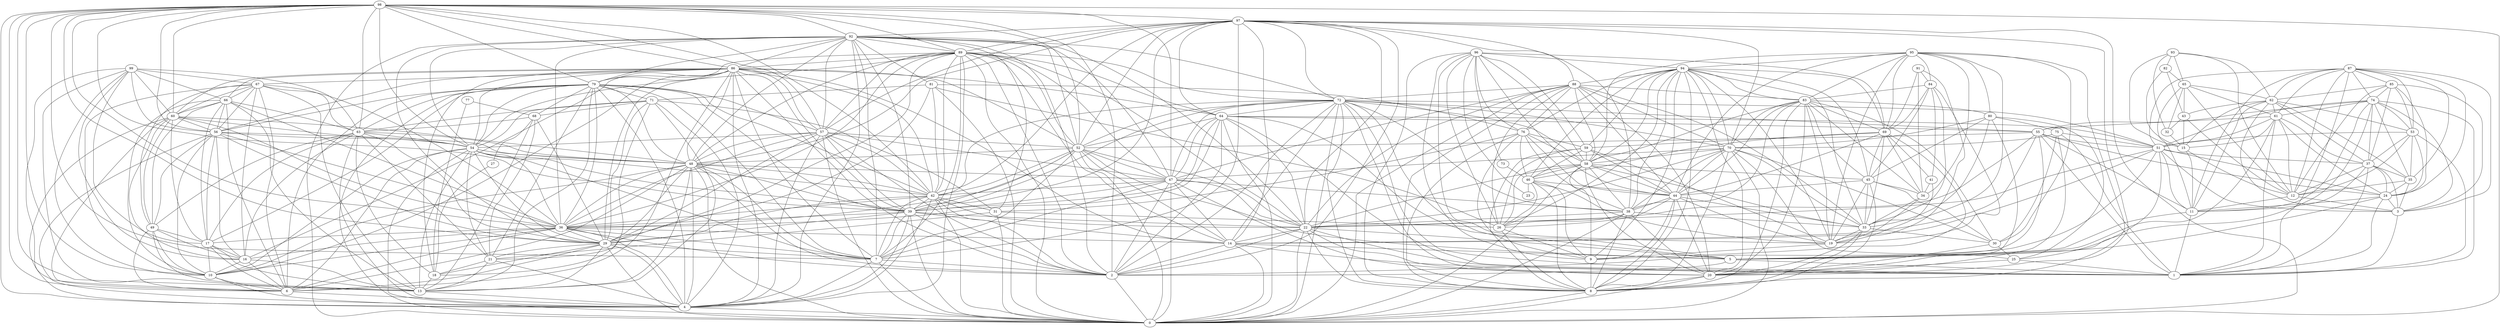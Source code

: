 digraph "sensornet-topology" {
label = "";
rankdir="BT";"0"->"2" [arrowhead = "both"] 
"0"->"4" [arrowhead = "both"] 
"0"->"7" [arrowhead = "both"] 
"0"->"8" [arrowhead = "both"] 
"0"->"14" [arrowhead = "both"] 
"0"->"20" [arrowhead = "both"] 
"0"->"22" [arrowhead = "both"] 
"0"->"29" [arrowhead = "both"] 
"0"->"31" [arrowhead = "both"] 
"0"->"38" [arrowhead = "both"] 
"0"->"39" [arrowhead = "both"] 
"0"->"42" [arrowhead = "both"] 
"0"->"47" [arrowhead = "both"] 
"0"->"48" [arrowhead = "both"] 
"0"->"52" [arrowhead = "both"] 
"0"->"54" [arrowhead = "both"] 
"0"->"57" [arrowhead = "both"] 
"0"->"58" [arrowhead = "both"] 
"0"->"64" [arrowhead = "both"] 
"0"->"70" [arrowhead = "both"] 
"0"->"72" [arrowhead = "both"] 
"0"->"79" [arrowhead = "both"] 
"0"->"81" [arrowhead = "both"] 
"0"->"88" [arrowhead = "both"] 
"0"->"89" [arrowhead = "both"] 
"0"->"92" [arrowhead = "both"] 
"0"->"97" [arrowhead = "both"] 
"0"->"98" [arrowhead = "both"] 
"1"->"3" [arrowhead = "both"] 
"1"->"5" [arrowhead = "both"] 
"1"->"11" [arrowhead = "both"] 
"1"->"14" [arrowhead = "both"] 
"1"->"22" [arrowhead = "both"] 
"1"->"24" [arrowhead = "both"] 
"1"->"25" [arrowhead = "both"] 
"1"->"37" [arrowhead = "both"] 
"1"->"53" [arrowhead = "both"] 
"1"->"55" [arrowhead = "both"] 
"1"->"61" [arrowhead = "both"] 
"1"->"64" [arrowhead = "both"] 
"1"->"72" [arrowhead = "both"] 
"1"->"74" [arrowhead = "both"] 
"1"->"75" [arrowhead = "both"] 
"1"->"87" [arrowhead = "both"] 
"2"->"5" [arrowhead = "both"] 
"2"->"7" [arrowhead = "both"] 
"2"->"14" [arrowhead = "both"] 
"2"->"22" [arrowhead = "both"] 
"2"->"36" [arrowhead = "both"] 
"2"->"39" [arrowhead = "both"] 
"2"->"42" [arrowhead = "both"] 
"2"->"47" [arrowhead = "both"] 
"2"->"48" [arrowhead = "both"] 
"2"->"55" [arrowhead = "both"] 
"2"->"57" [arrowhead = "both"] 
"2"->"64" [arrowhead = "both"] 
"2"->"72" [arrowhead = "both"] 
"2"->"86" [arrowhead = "both"] 
"2"->"89" [arrowhead = "both"] 
"2"->"92" [arrowhead = "both"] 
"2"->"97" [arrowhead = "both"] 
"2"->"98" [arrowhead = "both"] 
"3"->"12" [arrowhead = "both"] 
"3"->"24" [arrowhead = "both"] 
"3"->"35" [arrowhead = "both"] 
"3"->"37" [arrowhead = "both"] 
"3"->"51" [arrowhead = "both"] 
"3"->"62" [arrowhead = "both"] 
"3"->"74" [arrowhead = "both"] 
"3"->"85" [arrowhead = "both"] 
"3"->"87" [arrowhead = "both"] 
"4"->"6" [arrowhead = "both"] 
"4"->"7" [arrowhead = "both"] 
"4"->"10" [arrowhead = "both"] 
"4"->"13" [arrowhead = "both"] 
"4"->"21" [arrowhead = "both"] 
"4"->"29" [arrowhead = "both"] 
"4"->"36" [arrowhead = "both"] 
"4"->"39" [arrowhead = "both"] 
"4"->"42" [arrowhead = "both"] 
"4"->"48" [arrowhead = "both"] 
"4"->"56" [arrowhead = "both"] 
"4"->"57" [arrowhead = "both"] 
"4"->"60" [arrowhead = "both"] 
"4"->"63" [arrowhead = "both"] 
"4"->"71" [arrowhead = "both"] 
"4"->"79" [arrowhead = "both"] 
"4"->"86" [arrowhead = "both"] 
"4"->"89" [arrowhead = "both"] 
"4"->"92" [arrowhead = "both"] 
"4"->"98" [arrowhead = "both"] 
"5"->"11" [arrowhead = "both"] 
"5"->"14" [arrowhead = "both"] 
"5"->"22" [arrowhead = "both"] 
"5"->"24" [arrowhead = "both"] 
"5"->"51" [arrowhead = "both"] 
"5"->"52" [arrowhead = "both"] 
"5"->"61" [arrowhead = "both"] 
"5"->"64" [arrowhead = "both"] 
"5"->"72" [arrowhead = "both"] 
"5"->"74" [arrowhead = "both"] 
"6"->"10" [arrowhead = "both"] 
"6"->"16" [arrowhead = "both"] 
"6"->"17" [arrowhead = "both"] 
"6"->"29" [arrowhead = "both"] 
"6"->"36" [arrowhead = "both"] 
"6"->"48" [arrowhead = "both"] 
"6"->"49" [arrowhead = "both"] 
"6"->"54" [arrowhead = "both"] 
"6"->"60" [arrowhead = "both"] 
"6"->"66" [arrowhead = "both"] 
"6"->"67" [arrowhead = "both"] 
"6"->"79" [arrowhead = "both"] 
"6"->"86" [arrowhead = "both"] 
"6"->"98" [arrowhead = "both"] 
"6"->"99" [arrowhead = "both"] 
"7"->"29" [arrowhead = "both"] 
"7"->"36" [arrowhead = "both"] 
"7"->"39" [arrowhead = "both"] 
"7"->"42" [arrowhead = "both"] 
"7"->"47" [arrowhead = "both"] 
"7"->"48" [arrowhead = "both"] 
"7"->"52" [arrowhead = "both"] 
"7"->"54" [arrowhead = "both"] 
"7"->"79" [arrowhead = "both"] 
"7"->"86" [arrowhead = "both"] 
"7"->"89" [arrowhead = "both"] 
"7"->"92" [arrowhead = "both"] 
"7"->"97" [arrowhead = "both"] 
"7"->"98" [arrowhead = "both"] 
"8"->"9" [arrowhead = "both"] 
"8"->"20" [arrowhead = "both"] 
"8"->"22" [arrowhead = "both"] 
"8"->"26" [arrowhead = "both"] 
"8"->"33" [arrowhead = "both"] 
"8"->"38" [arrowhead = "both"] 
"8"->"44" [arrowhead = "both"] 
"8"->"45" [arrowhead = "both"] 
"8"->"46" [arrowhead = "both"] 
"8"->"59" [arrowhead = "both"] 
"8"->"70" [arrowhead = "both"] 
"8"->"72" [arrowhead = "both"] 
"8"->"76" [arrowhead = "both"] 
"8"->"83" [arrowhead = "both"] 
"8"->"88" [arrowhead = "both"] 
"8"->"94" [arrowhead = "both"] 
"8"->"95" [arrowhead = "both"] 
"8"->"96" [arrowhead = "both"] 
"9"->"19" [arrowhead = "both"] 
"9"->"26" [arrowhead = "both"] 
"9"->"44" [arrowhead = "both"] 
"9"->"46" [arrowhead = "both"] 
"9"->"58" [arrowhead = "both"] 
"9"->"69" [arrowhead = "both"] 
"9"->"76" [arrowhead = "both"] 
"9"->"94" [arrowhead = "both"] 
"9"->"96" [arrowhead = "both"] 
"10"->"16" [arrowhead = "both"] 
"10"->"17" [arrowhead = "both"] 
"10"->"36" [arrowhead = "both"] 
"10"->"48" [arrowhead = "both"] 
"10"->"49" [arrowhead = "both"] 
"10"->"54" [arrowhead = "both"] 
"10"->"56" [arrowhead = "both"] 
"10"->"66" [arrowhead = "both"] 
"10"->"67" [arrowhead = "both"] 
"10"->"86" [arrowhead = "both"] 
"10"->"98" [arrowhead = "both"] 
"10"->"99" [arrowhead = "both"] 
"11"->"12" [arrowhead = "both"] 
"11"->"15" [arrowhead = "both"] 
"11"->"24" [arrowhead = "both"] 
"11"->"37" [arrowhead = "both"] 
"11"->"51" [arrowhead = "both"] 
"11"->"55" [arrowhead = "both"] 
"11"->"62" [arrowhead = "both"] 
"11"->"65" [arrowhead = "both"] 
"11"->"74" [arrowhead = "both"] 
"11"->"87" [arrowhead = "both"] 
"12"->"15" [arrowhead = "both"] 
"12"->"35" [arrowhead = "both"] 
"12"->"37" [arrowhead = "both"] 
"12"->"43" [arrowhead = "both"] 
"12"->"53" [arrowhead = "both"] 
"12"->"61" [arrowhead = "both"] 
"12"->"65" [arrowhead = "both"] 
"12"->"85" [arrowhead = "both"] 
"12"->"87" [arrowhead = "both"] 
"12"->"93" [arrowhead = "both"] 
"13"->"16" [arrowhead = "both"] 
"13"->"17" [arrowhead = "both"] 
"13"->"18" [arrowhead = "both"] 
"13"->"21" [arrowhead = "both"] 
"13"->"29" [arrowhead = "both"] 
"13"->"48" [arrowhead = "both"] 
"13"->"49" [arrowhead = "both"] 
"13"->"54" [arrowhead = "both"] 
"13"->"66" [arrowhead = "both"] 
"13"->"67" [arrowhead = "both"] 
"13"->"68" [arrowhead = "both"] 
"13"->"71" [arrowhead = "both"] 
"13"->"79" [arrowhead = "both"] 
"13"->"98" [arrowhead = "both"] 
"13"->"99" [arrowhead = "both"] 
"14"->"22" [arrowhead = "both"] 
"14"->"36" [arrowhead = "both"] 
"14"->"39" [arrowhead = "both"] 
"14"->"47" [arrowhead = "both"] 
"14"->"51" [arrowhead = "both"] 
"14"->"52" [arrowhead = "both"] 
"14"->"55" [arrowhead = "both"] 
"14"->"72" [arrowhead = "both"] 
"14"->"86" [arrowhead = "both"] 
"14"->"89" [arrowhead = "both"] 
"14"->"97" [arrowhead = "both"] 
"15"->"32" [arrowhead = "both"] 
"15"->"43" [arrowhead = "both"] 
"15"->"61" [arrowhead = "both"] 
"15"->"62" [arrowhead = "both"] 
"15"->"82" [arrowhead = "both"] 
"15"->"93" [arrowhead = "both"] 
"16"->"17" [arrowhead = "both"] 
"16"->"36" [arrowhead = "both"] 
"16"->"49" [arrowhead = "both"] 
"16"->"56" [arrowhead = "both"] 
"16"->"60" [arrowhead = "both"] 
"16"->"63" [arrowhead = "both"] 
"16"->"67" [arrowhead = "both"] 
"16"->"86" [arrowhead = "both"] 
"16"->"99" [arrowhead = "both"] 
"17"->"36" [arrowhead = "both"] 
"17"->"49" [arrowhead = "both"] 
"17"->"56" [arrowhead = "both"] 
"17"->"60" [arrowhead = "both"] 
"17"->"63" [arrowhead = "both"] 
"17"->"66" [arrowhead = "both"] 
"17"->"86" [arrowhead = "both"] 
"17"->"99" [arrowhead = "both"] 
"18"->"21" [arrowhead = "both"] 
"18"->"27" [arrowhead = "both"] 
"18"->"29" [arrowhead = "both"] 
"18"->"63" [arrowhead = "both"] 
"18"->"71" [arrowhead = "both"] 
"18"->"77" [arrowhead = "both"] 
"18"->"79" [arrowhead = "both"] 
"19"->"33" [arrowhead = "both"] 
"19"->"34" [arrowhead = "both"] 
"19"->"41" [arrowhead = "both"] 
"19"->"44" [arrowhead = "both"] 
"19"->"45" [arrowhead = "both"] 
"19"->"46" [arrowhead = "both"] 
"19"->"59" [arrowhead = "both"] 
"19"->"83" [arrowhead = "both"] 
"19"->"84" [arrowhead = "both"] 
"19"->"91" [arrowhead = "both"] 
"19"->"94" [arrowhead = "both"] 
"19"->"95" [arrowhead = "both"] 
"19"->"96" [arrowhead = "both"] 
"20"->"22" [arrowhead = "both"] 
"20"->"25" [arrowhead = "both"] 
"20"->"30" [arrowhead = "both"] 
"20"->"33" [arrowhead = "both"] 
"20"->"38" [arrowhead = "both"] 
"20"->"44" [arrowhead = "both"] 
"20"->"47" [arrowhead = "both"] 
"20"->"58" [arrowhead = "both"] 
"20"->"72" [arrowhead = "both"] 
"20"->"75" [arrowhead = "both"] 
"20"->"80" [arrowhead = "both"] 
"20"->"83" [arrowhead = "both"] 
"20"->"88" [arrowhead = "both"] 
"20"->"94" [arrowhead = "both"] 
"20"->"97" [arrowhead = "both"] 
"21"->"29" [arrowhead = "both"] 
"21"->"31" [arrowhead = "both"] 
"21"->"54" [arrowhead = "both"] 
"21"->"63" [arrowhead = "both"] 
"21"->"68" [arrowhead = "both"] 
"21"->"79" [arrowhead = "both"] 
"21"->"81" [arrowhead = "both"] 
"22"->"38" [arrowhead = "both"] 
"22"->"39" [arrowhead = "both"] 
"22"->"42" [arrowhead = "both"] 
"22"->"47" [arrowhead = "both"] 
"22"->"51" [arrowhead = "both"] 
"22"->"52" [arrowhead = "both"] 
"22"->"55" [arrowhead = "both"] 
"22"->"58" [arrowhead = "both"] 
"22"->"64" [arrowhead = "both"] 
"22"->"70" [arrowhead = "both"] 
"22"->"88" [arrowhead = "both"] 
"22"->"89" [arrowhead = "both"] 
"22"->"92" [arrowhead = "both"] 
"22"->"97" [arrowhead = "both"] 
"23"->"46" [arrowhead = "both"] 
"23"->"96" [arrowhead = "both"] 
"24"->"35" [arrowhead = "both"] 
"24"->"37" [arrowhead = "both"] 
"24"->"51" [arrowhead = "both"] 
"24"->"53" [arrowhead = "both"] 
"24"->"55" [arrowhead = "both"] 
"24"->"61" [arrowhead = "both"] 
"24"->"85" [arrowhead = "both"] 
"24"->"87" [arrowhead = "both"] 
"25"->"30" [arrowhead = "both"] 
"25"->"51" [arrowhead = "both"] 
"25"->"70" [arrowhead = "both"] 
"25"->"80" [arrowhead = "both"] 
"26"->"31" [arrowhead = "both"] 
"26"->"38" [arrowhead = "both"] 
"26"->"44" [arrowhead = "both"] 
"26"->"46" [arrowhead = "both"] 
"26"->"58" [arrowhead = "both"] 
"26"->"59" [arrowhead = "both"] 
"26"->"81" [arrowhead = "both"] 
"26"->"88" [arrowhead = "both"] 
"26"->"94" [arrowhead = "both"] 
"26"->"96" [arrowhead = "both"] 
"27"->"68" [arrowhead = "both"] 
"29"->"36" [arrowhead = "both"] 
"29"->"39" [arrowhead = "both"] 
"29"->"42" [arrowhead = "both"] 
"29"->"48" [arrowhead = "both"] 
"29"->"54" [arrowhead = "both"] 
"29"->"56" [arrowhead = "both"] 
"29"->"57" [arrowhead = "both"] 
"29"->"63" [arrowhead = "both"] 
"29"->"68" [arrowhead = "both"] 
"29"->"71" [arrowhead = "both"] 
"29"->"86" [arrowhead = "both"] 
"29"->"89" [arrowhead = "both"] 
"29"->"92" [arrowhead = "both"] 
"29"->"98" [arrowhead = "both"] 
"30"->"33" [arrowhead = "both"] 
"30"->"45" [arrowhead = "both"] 
"30"->"70" [arrowhead = "both"] 
"30"->"75" [arrowhead = "both"] 
"30"->"83" [arrowhead = "both"] 
"30"->"95" [arrowhead = "both"] 
"31"->"42" [arrowhead = "both"] 
"31"->"71" [arrowhead = "both"] 
"31"->"76" [arrowhead = "both"] 
"31"->"92" [arrowhead = "both"] 
"32"->"43" [arrowhead = "both"] 
"32"->"65" [arrowhead = "both"] 
"32"->"93" [arrowhead = "both"] 
"33"->"34" [arrowhead = "both"] 
"33"->"38" [arrowhead = "both"] 
"33"->"44" [arrowhead = "both"] 
"33"->"45" [arrowhead = "both"] 
"33"->"58" [arrowhead = "both"] 
"33"->"69" [arrowhead = "both"] 
"33"->"70" [arrowhead = "both"] 
"33"->"80" [arrowhead = "both"] 
"33"->"84" [arrowhead = "both"] 
"33"->"88" [arrowhead = "both"] 
"33"->"94" [arrowhead = "both"] 
"33"->"95" [arrowhead = "both"] 
"34"->"41" [arrowhead = "both"] 
"34"->"45" [arrowhead = "both"] 
"34"->"69" [arrowhead = "both"] 
"34"->"83" [arrowhead = "both"] 
"34"->"91" [arrowhead = "both"] 
"34"->"95" [arrowhead = "both"] 
"35"->"37" [arrowhead = "both"] 
"35"->"53" [arrowhead = "both"] 
"35"->"62" [arrowhead = "both"] 
"35"->"74" [arrowhead = "both"] 
"35"->"87" [arrowhead = "both"] 
"36"->"39" [arrowhead = "both"] 
"36"->"42" [arrowhead = "both"] 
"36"->"48" [arrowhead = "both"] 
"36"->"52" [arrowhead = "both"] 
"36"->"54" [arrowhead = "both"] 
"36"->"56" [arrowhead = "both"] 
"36"->"57" [arrowhead = "both"] 
"36"->"60" [arrowhead = "both"] 
"36"->"64" [arrowhead = "both"] 
"36"->"66" [arrowhead = "both"] 
"36"->"67" [arrowhead = "both"] 
"36"->"79" [arrowhead = "both"] 
"36"->"89" [arrowhead = "both"] 
"36"->"92" [arrowhead = "both"] 
"36"->"98" [arrowhead = "both"] 
"37"->"51" [arrowhead = "both"] 
"37"->"53" [arrowhead = "both"] 
"37"->"61" [arrowhead = "both"] 
"37"->"62" [arrowhead = "both"] 
"37"->"74" [arrowhead = "both"] 
"37"->"85" [arrowhead = "both"] 
"38"->"44" [arrowhead = "both"] 
"38"->"47" [arrowhead = "both"] 
"38"->"58" [arrowhead = "both"] 
"38"->"70" [arrowhead = "both"] 
"38"->"72" [arrowhead = "both"] 
"38"->"76" [arrowhead = "both"] 
"38"->"83" [arrowhead = "both"] 
"38"->"94" [arrowhead = "both"] 
"38"->"97" [arrowhead = "both"] 
"39"->"42" [arrowhead = "both"] 
"39"->"47" [arrowhead = "both"] 
"39"->"48" [arrowhead = "both"] 
"39"->"52" [arrowhead = "both"] 
"39"->"54" [arrowhead = "both"] 
"39"->"57" [arrowhead = "both"] 
"39"->"64" [arrowhead = "both"] 
"39"->"72" [arrowhead = "both"] 
"39"->"79" [arrowhead = "both"] 
"39"->"86" [arrowhead = "both"] 
"39"->"92" [arrowhead = "both"] 
"39"->"97" [arrowhead = "both"] 
"39"->"98" [arrowhead = "both"] 
"41"->"69" [arrowhead = "both"] 
"41"->"84" [arrowhead = "both"] 
"42"->"47" [arrowhead = "both"] 
"42"->"48" [arrowhead = "both"] 
"42"->"52" [arrowhead = "both"] 
"42"->"54" [arrowhead = "both"] 
"42"->"57" [arrowhead = "both"] 
"42"->"72" [arrowhead = "both"] 
"42"->"79" [arrowhead = "both"] 
"42"->"81" [arrowhead = "both"] 
"42"->"86" [arrowhead = "both"] 
"42"->"89" [arrowhead = "both"] 
"42"->"97" [arrowhead = "both"] 
"42"->"98" [arrowhead = "both"] 
"43"->"62" [arrowhead = "both"] 
"43"->"65" [arrowhead = "both"] 
"43"->"82" [arrowhead = "both"] 
"44"->"45" [arrowhead = "both"] 
"44"->"46" [arrowhead = "both"] 
"44"->"58" [arrowhead = "both"] 
"44"->"59" [arrowhead = "both"] 
"44"->"69" [arrowhead = "both"] 
"44"->"70" [arrowhead = "both"] 
"44"->"76" [arrowhead = "both"] 
"44"->"83" [arrowhead = "both"] 
"44"->"88" [arrowhead = "both"] 
"44"->"95" [arrowhead = "both"] 
"44"->"96" [arrowhead = "both"] 
"45"->"58" [arrowhead = "both"] 
"45"->"69" [arrowhead = "both"] 
"45"->"80" [arrowhead = "both"] 
"45"->"83" [arrowhead = "both"] 
"45"->"84" [arrowhead = "both"] 
"45"->"94" [arrowhead = "both"] 
"46"->"58" [arrowhead = "both"] 
"46"->"59" [arrowhead = "both"] 
"46"->"69" [arrowhead = "both"] 
"46"->"73" [arrowhead = "both"] 
"46"->"76" [arrowhead = "both"] 
"46"->"94" [arrowhead = "both"] 
"47"->"48" [arrowhead = "both"] 
"47"->"52" [arrowhead = "both"] 
"47"->"57" [arrowhead = "both"] 
"47"->"64" [arrowhead = "both"] 
"47"->"70" [arrowhead = "both"] 
"47"->"72" [arrowhead = "both"] 
"47"->"88" [arrowhead = "both"] 
"47"->"89" [arrowhead = "both"] 
"47"->"92" [arrowhead = "both"] 
"47"->"98" [arrowhead = "both"] 
"48"->"52" [arrowhead = "both"] 
"48"->"54" [arrowhead = "both"] 
"48"->"56" [arrowhead = "both"] 
"48"->"57" [arrowhead = "both"] 
"48"->"60" [arrowhead = "both"] 
"48"->"63" [arrowhead = "both"] 
"48"->"79" [arrowhead = "both"] 
"48"->"86" [arrowhead = "both"] 
"48"->"89" [arrowhead = "both"] 
"48"->"92" [arrowhead = "both"] 
"48"->"97" [arrowhead = "both"] 
"49"->"56" [arrowhead = "both"] 
"49"->"60" [arrowhead = "both"] 
"49"->"63" [arrowhead = "both"] 
"49"->"66" [arrowhead = "both"] 
"49"->"67" [arrowhead = "both"] 
"51"->"53" [arrowhead = "both"] 
"51"->"55" [arrowhead = "both"] 
"51"->"61" [arrowhead = "both"] 
"51"->"64" [arrowhead = "both"] 
"51"->"72" [arrowhead = "both"] 
"51"->"74" [arrowhead = "both"] 
"51"->"75" [arrowhead = "both"] 
"51"->"87" [arrowhead = "both"] 
"52"->"55" [arrowhead = "both"] 
"52"->"57" [arrowhead = "both"] 
"52"->"64" [arrowhead = "both"] 
"52"->"72" [arrowhead = "both"] 
"52"->"86" [arrowhead = "both"] 
"52"->"89" [arrowhead = "both"] 
"52"->"92" [arrowhead = "both"] 
"52"->"97" [arrowhead = "both"] 
"52"->"98" [arrowhead = "both"] 
"53"->"62" [arrowhead = "both"] 
"53"->"74" [arrowhead = "both"] 
"53"->"85" [arrowhead = "both"] 
"53"->"87" [arrowhead = "both"] 
"54"->"56" [arrowhead = "both"] 
"54"->"57" [arrowhead = "both"] 
"54"->"60" [arrowhead = "both"] 
"54"->"63" [arrowhead = "both"] 
"54"->"71" [arrowhead = "both"] 
"54"->"79" [arrowhead = "both"] 
"54"->"86" [arrowhead = "both"] 
"54"->"89" [arrowhead = "both"] 
"54"->"92" [arrowhead = "both"] 
"54"->"98" [arrowhead = "both"] 
"55"->"61" [arrowhead = "both"] 
"55"->"64" [arrowhead = "both"] 
"55"->"72" [arrowhead = "both"] 
"55"->"74" [arrowhead = "both"] 
"56"->"60" [arrowhead = "both"] 
"56"->"66" [arrowhead = "both"] 
"56"->"67" [arrowhead = "both"] 
"56"->"79" [arrowhead = "both"] 
"56"->"86" [arrowhead = "both"] 
"56"->"98" [arrowhead = "both"] 
"56"->"99" [arrowhead = "both"] 
"57"->"79" [arrowhead = "both"] 
"57"->"86" [arrowhead = "both"] 
"57"->"89" [arrowhead = "both"] 
"57"->"92" [arrowhead = "both"] 
"57"->"97" [arrowhead = "both"] 
"57"->"98" [arrowhead = "both"] 
"58"->"59" [arrowhead = "both"] 
"58"->"70" [arrowhead = "both"] 
"58"->"72" [arrowhead = "both"] 
"58"->"76" [arrowhead = "both"] 
"58"->"83" [arrowhead = "both"] 
"58"->"88" [arrowhead = "both"] 
"58"->"94" [arrowhead = "both"] 
"58"->"95" [arrowhead = "both"] 
"58"->"96" [arrowhead = "both"] 
"59"->"69" [arrowhead = "both"] 
"59"->"76" [arrowhead = "both"] 
"59"->"94" [arrowhead = "both"] 
"59"->"96" [arrowhead = "both"] 
"60"->"66" [arrowhead = "both"] 
"60"->"67" [arrowhead = "both"] 
"60"->"86" [arrowhead = "both"] 
"60"->"98" [arrowhead = "both"] 
"60"->"99" [arrowhead = "both"] 
"61"->"62" [arrowhead = "both"] 
"61"->"65" [arrowhead = "both"] 
"61"->"74" [arrowhead = "both"] 
"61"->"87" [arrowhead = "both"] 
"62"->"65" [arrowhead = "both"] 
"62"->"85" [arrowhead = "both"] 
"62"->"87" [arrowhead = "both"] 
"62"->"93" [arrowhead = "both"] 
"63"->"66" [arrowhead = "both"] 
"63"->"67" [arrowhead = "both"] 
"63"->"68" [arrowhead = "both"] 
"63"->"71" [arrowhead = "both"] 
"63"->"79" [arrowhead = "both"] 
"63"->"98" [arrowhead = "both"] 
"63"->"99" [arrowhead = "both"] 
"64"->"72" [arrowhead = "both"] 
"64"->"86" [arrowhead = "both"] 
"64"->"89" [arrowhead = "both"] 
"64"->"97" [arrowhead = "both"] 
"65"->"82" [arrowhead = "both"] 
"65"->"93" [arrowhead = "both"] 
"66"->"67" [arrowhead = "both"] 
"66"->"86" [arrowhead = "both"] 
"66"->"99" [arrowhead = "both"] 
"67"->"86" [arrowhead = "both"] 
"67"->"99" [arrowhead = "both"] 
"68"->"71" [arrowhead = "both"] 
"68"->"77" [arrowhead = "both"] 
"68"->"79" [arrowhead = "both"] 
"69"->"83" [arrowhead = "both"] 
"69"->"84" [arrowhead = "both"] 
"69"->"91" [arrowhead = "both"] 
"69"->"94" [arrowhead = "both"] 
"69"->"95" [arrowhead = "both"] 
"69"->"96" [arrowhead = "both"] 
"70"->"72" [arrowhead = "both"] 
"70"->"75" [arrowhead = "both"] 
"70"->"80" [arrowhead = "both"] 
"70"->"83" [arrowhead = "both"] 
"70"->"88" [arrowhead = "both"] 
"70"->"94" [arrowhead = "both"] 
"70"->"97" [arrowhead = "both"] 
"71"->"79" [arrowhead = "both"] 
"71"->"81" [arrowhead = "both"] 
"72"->"88" [arrowhead = "both"] 
"72"->"89" [arrowhead = "both"] 
"72"->"92" [arrowhead = "both"] 
"72"->"97" [arrowhead = "both"] 
"73"->"96" [arrowhead = "both"] 
"74"->"85" [arrowhead = "both"] 
"74"->"87" [arrowhead = "both"] 
"75"->"80" [arrowhead = "both"] 
"76"->"81" [arrowhead = "both"] 
"76"->"88" [arrowhead = "both"] 
"76"->"94" [arrowhead = "both"] 
"76"->"96" [arrowhead = "both"] 
"79"->"86" [arrowhead = "both"] 
"79"->"89" [arrowhead = "both"] 
"79"->"92" [arrowhead = "both"] 
"79"->"98" [arrowhead = "both"] 
"80"->"83" [arrowhead = "both"] 
"80"->"95" [arrowhead = "both"] 
"81"->"92" [arrowhead = "both"] 
"82"->"93" [arrowhead = "both"] 
"83"->"84" [arrowhead = "both"] 
"83"->"88" [arrowhead = "both"] 
"83"->"94" [arrowhead = "both"] 
"83"->"95" [arrowhead = "both"] 
"84"->"91" [arrowhead = "both"] 
"84"->"95" [arrowhead = "both"] 
"85"->"87" [arrowhead = "both"] 
"86"->"89" [arrowhead = "both"] 
"86"->"92" [arrowhead = "both"] 
"86"->"98" [arrowhead = "both"] 
"88"->"94" [arrowhead = "both"] 
"88"->"97" [arrowhead = "both"] 
"89"->"92" [arrowhead = "both"] 
"89"->"97" [arrowhead = "both"] 
"89"->"98" [arrowhead = "both"] 
"92"->"97" [arrowhead = "both"] 
"92"->"98" [arrowhead = "both"] 
"94"->"95" [arrowhead = "both"] 
"94"->"96" [arrowhead = "both"] 
"97"->"98" [arrowhead = "both"] 
}